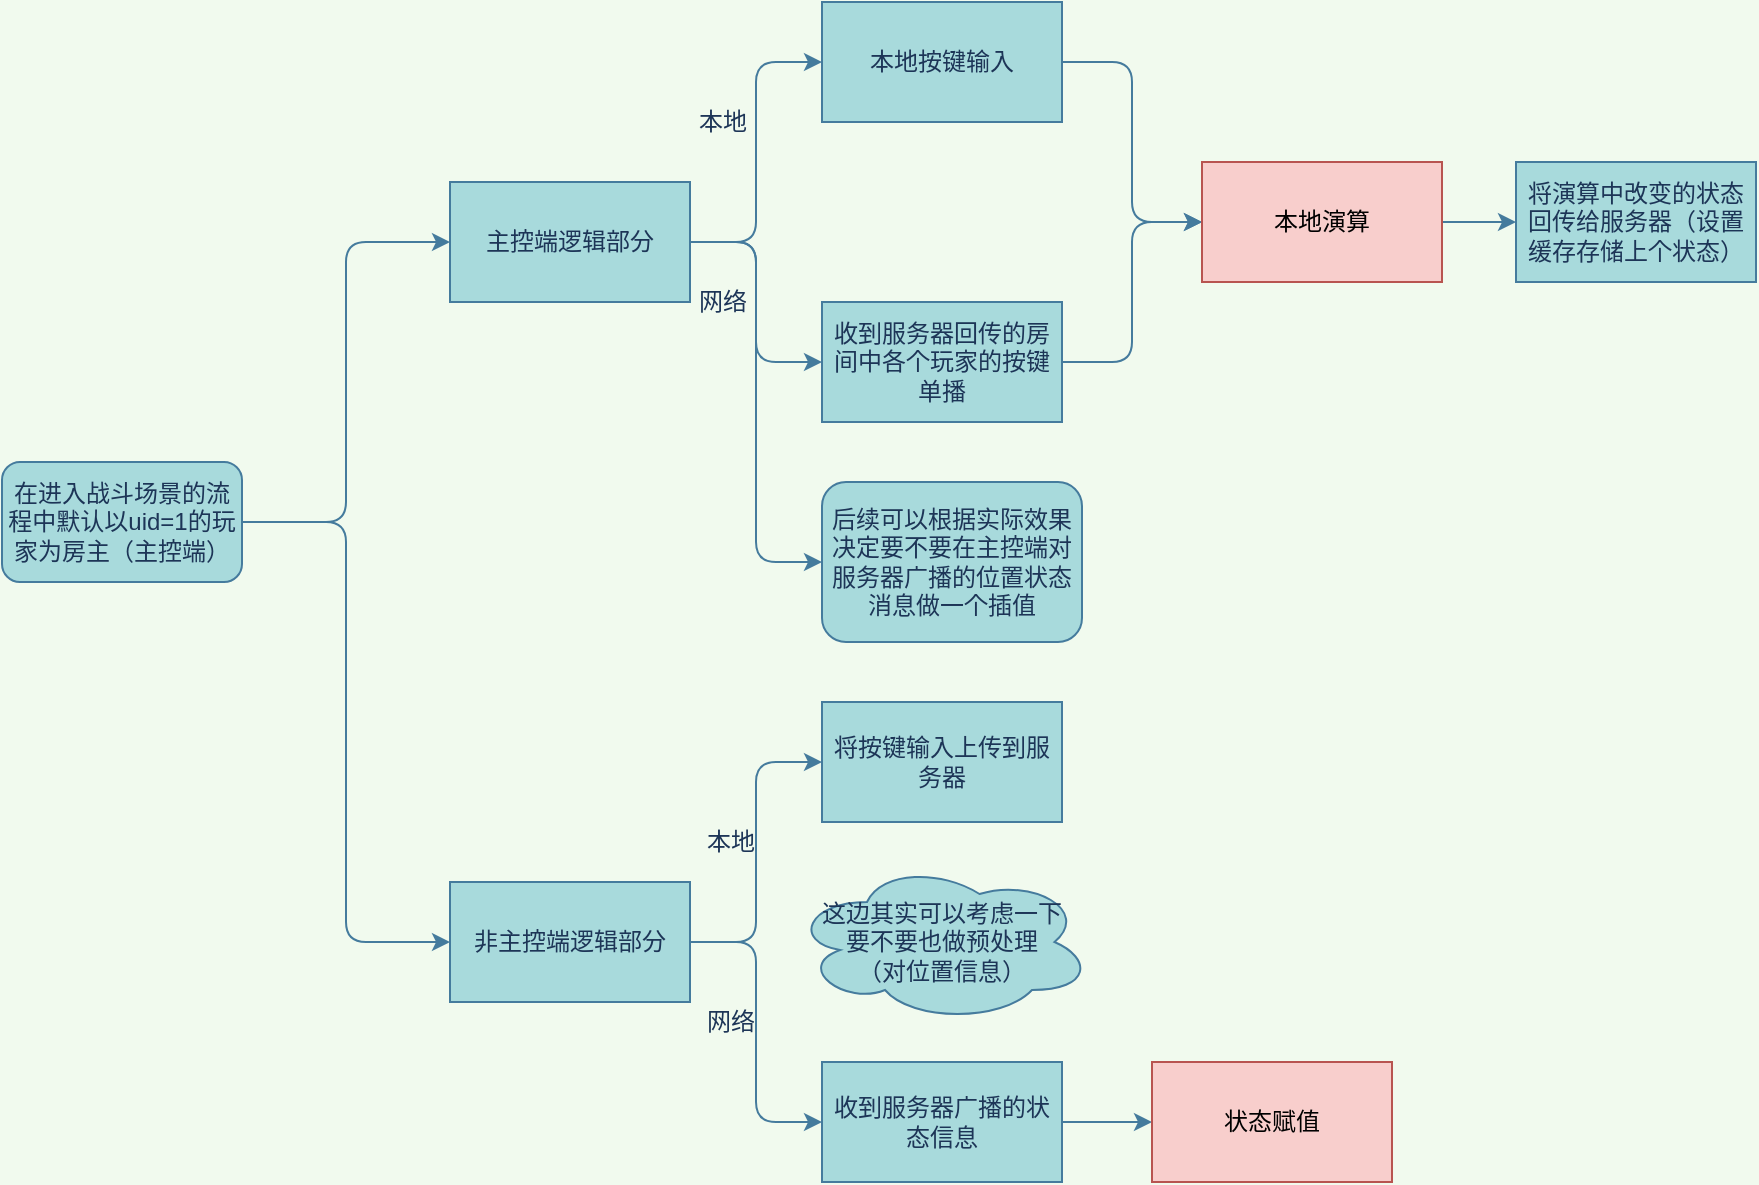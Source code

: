 <mxfile version="14.9.4" type="github">
  <diagram id="iZbAmX5P0z0nILiF87Cm" name="Page-1">
    <mxGraphModel dx="1037" dy="743" grid="1" gridSize="10" guides="1" tooltips="1" connect="1" arrows="1" fold="1" page="1" pageScale="1" pageWidth="827" pageHeight="1169" background="#F1FAEE" math="0" shadow="0">
      <root>
        <mxCell id="0" />
        <mxCell id="1" parent="0" />
        <mxCell id="c_8_bMXXc22yekiWOrj0-10" style="edgeStyle=orthogonalEdgeStyle;curved=0;rounded=1;sketch=0;orthogonalLoop=1;jettySize=auto;html=1;entryX=0;entryY=0.5;entryDx=0;entryDy=0;fontColor=#1D3557;strokeColor=#457B9D;fillColor=#A8DADC;" edge="1" parent="1" source="c_8_bMXXc22yekiWOrj0-1" target="c_8_bMXXc22yekiWOrj0-8">
          <mxGeometry relative="1" as="geometry" />
        </mxCell>
        <mxCell id="c_8_bMXXc22yekiWOrj0-15" style="edgeStyle=orthogonalEdgeStyle;curved=0;rounded=1;sketch=0;orthogonalLoop=1;jettySize=auto;html=1;fontColor=#1D3557;strokeColor=#457B9D;fillColor=#A8DADC;" edge="1" parent="1" source="c_8_bMXXc22yekiWOrj0-1" target="c_8_bMXXc22yekiWOrj0-14">
          <mxGeometry relative="1" as="geometry" />
        </mxCell>
        <mxCell id="c_8_bMXXc22yekiWOrj0-45" style="edgeStyle=orthogonalEdgeStyle;curved=0;rounded=1;sketch=0;orthogonalLoop=1;jettySize=auto;html=1;entryX=0;entryY=0.5;entryDx=0;entryDy=0;fontColor=#1D3557;strokeColor=#457B9D;fillColor=#A8DADC;" edge="1" parent="1" source="c_8_bMXXc22yekiWOrj0-1" target="c_8_bMXXc22yekiWOrj0-44">
          <mxGeometry relative="1" as="geometry" />
        </mxCell>
        <mxCell id="c_8_bMXXc22yekiWOrj0-1" value="主控端逻辑部分" style="rounded=0;whiteSpace=wrap;html=1;fillColor=#A8DADC;strokeColor=#457B9D;fontColor=#1D3557;" vertex="1" parent="1">
          <mxGeometry x="294" y="150" width="120" height="60" as="geometry" />
        </mxCell>
        <mxCell id="c_8_bMXXc22yekiWOrj0-7" style="edgeStyle=orthogonalEdgeStyle;curved=0;rounded=1;sketch=0;orthogonalLoop=1;jettySize=auto;html=1;entryX=0;entryY=0.5;entryDx=0;entryDy=0;fontColor=#1D3557;strokeColor=#457B9D;fillColor=#A8DADC;" edge="1" parent="1" source="c_8_bMXXc22yekiWOrj0-4" target="c_8_bMXXc22yekiWOrj0-1">
          <mxGeometry relative="1" as="geometry" />
        </mxCell>
        <mxCell id="c_8_bMXXc22yekiWOrj0-24" style="edgeStyle=orthogonalEdgeStyle;curved=0;rounded=1;sketch=0;orthogonalLoop=1;jettySize=auto;html=1;entryX=0;entryY=0.5;entryDx=0;entryDy=0;fontColor=#1D3557;strokeColor=#457B9D;fillColor=#A8DADC;" edge="1" parent="1" source="c_8_bMXXc22yekiWOrj0-4" target="c_8_bMXXc22yekiWOrj0-23">
          <mxGeometry relative="1" as="geometry" />
        </mxCell>
        <mxCell id="c_8_bMXXc22yekiWOrj0-4" value="在进入战斗场景的流程中默认以uid=1的玩家为房主（主控端）" style="rounded=1;whiteSpace=wrap;html=1;sketch=0;fontColor=#1D3557;strokeColor=#457B9D;fillColor=#A8DADC;" vertex="1" parent="1">
          <mxGeometry x="70" y="290" width="120" height="60" as="geometry" />
        </mxCell>
        <mxCell id="c_8_bMXXc22yekiWOrj0-21" style="edgeStyle=orthogonalEdgeStyle;curved=0;rounded=1;sketch=0;orthogonalLoop=1;jettySize=auto;html=1;entryX=0;entryY=0.5;entryDx=0;entryDy=0;fontColor=#1D3557;strokeColor=#457B9D;fillColor=#A8DADC;" edge="1" parent="1" source="c_8_bMXXc22yekiWOrj0-8" target="c_8_bMXXc22yekiWOrj0-17">
          <mxGeometry relative="1" as="geometry" />
        </mxCell>
        <mxCell id="c_8_bMXXc22yekiWOrj0-8" value="本地按键输入" style="rounded=0;whiteSpace=wrap;html=1;sketch=0;fontColor=#1D3557;strokeColor=#457B9D;fillColor=#A8DADC;" vertex="1" parent="1">
          <mxGeometry x="480" y="60" width="120" height="60" as="geometry" />
        </mxCell>
        <mxCell id="c_8_bMXXc22yekiWOrj0-11" value="本地" style="text;html=1;align=center;verticalAlign=middle;resizable=0;points=[];autosize=1;strokeColor=none;fontColor=#1D3557;" vertex="1" parent="1">
          <mxGeometry x="410" y="110" width="40" height="20" as="geometry" />
        </mxCell>
        <mxCell id="c_8_bMXXc22yekiWOrj0-22" style="edgeStyle=orthogonalEdgeStyle;curved=0;rounded=1;sketch=0;orthogonalLoop=1;jettySize=auto;html=1;entryX=0;entryY=0.5;entryDx=0;entryDy=0;fontColor=#1D3557;strokeColor=#457B9D;fillColor=#A8DADC;" edge="1" parent="1" source="c_8_bMXXc22yekiWOrj0-14" target="c_8_bMXXc22yekiWOrj0-17">
          <mxGeometry relative="1" as="geometry" />
        </mxCell>
        <mxCell id="c_8_bMXXc22yekiWOrj0-14" value="收到服务器回传的房间中各个玩家的按键单播" style="rounded=0;whiteSpace=wrap;html=1;sketch=0;fontColor=#1D3557;strokeColor=#457B9D;fillColor=#A8DADC;" vertex="1" parent="1">
          <mxGeometry x="480" y="210" width="120" height="60" as="geometry" />
        </mxCell>
        <mxCell id="c_8_bMXXc22yekiWOrj0-16" value="网络" style="text;html=1;align=center;verticalAlign=middle;resizable=0;points=[];autosize=1;strokeColor=none;fontColor=#1D3557;" vertex="1" parent="1">
          <mxGeometry x="410" y="200" width="40" height="20" as="geometry" />
        </mxCell>
        <mxCell id="c_8_bMXXc22yekiWOrj0-34" style="edgeStyle=orthogonalEdgeStyle;curved=0;rounded=1;sketch=0;orthogonalLoop=1;jettySize=auto;html=1;fontColor=#1D3557;strokeColor=#457B9D;fillColor=#A8DADC;" edge="1" parent="1" source="c_8_bMXXc22yekiWOrj0-17" target="c_8_bMXXc22yekiWOrj0-33">
          <mxGeometry relative="1" as="geometry" />
        </mxCell>
        <mxCell id="c_8_bMXXc22yekiWOrj0-17" value="本地演算" style="rounded=0;whiteSpace=wrap;html=1;sketch=0;strokeColor=#b85450;fillColor=#f8cecc;" vertex="1" parent="1">
          <mxGeometry x="670" y="140" width="120" height="60" as="geometry" />
        </mxCell>
        <mxCell id="c_8_bMXXc22yekiWOrj0-19" value="将按键输入上传到服务器" style="rounded=0;whiteSpace=wrap;html=1;sketch=0;fontColor=#1D3557;strokeColor=#457B9D;fillColor=#A8DADC;" vertex="1" parent="1">
          <mxGeometry x="480" y="410" width="120" height="60" as="geometry" />
        </mxCell>
        <mxCell id="c_8_bMXXc22yekiWOrj0-25" style="edgeStyle=orthogonalEdgeStyle;curved=0;rounded=1;sketch=0;orthogonalLoop=1;jettySize=auto;html=1;entryX=0;entryY=0.5;entryDx=0;entryDy=0;fontColor=#1D3557;strokeColor=#457B9D;fillColor=#A8DADC;" edge="1" parent="1" source="c_8_bMXXc22yekiWOrj0-23" target="c_8_bMXXc22yekiWOrj0-19">
          <mxGeometry relative="1" as="geometry" />
        </mxCell>
        <mxCell id="c_8_bMXXc22yekiWOrj0-28" style="edgeStyle=orthogonalEdgeStyle;curved=0;rounded=1;sketch=0;orthogonalLoop=1;jettySize=auto;html=1;entryX=0;entryY=0.5;entryDx=0;entryDy=0;fontColor=#1D3557;strokeColor=#457B9D;fillColor=#A8DADC;" edge="1" parent="1" source="c_8_bMXXc22yekiWOrj0-23" target="c_8_bMXXc22yekiWOrj0-27">
          <mxGeometry relative="1" as="geometry" />
        </mxCell>
        <mxCell id="c_8_bMXXc22yekiWOrj0-23" value="非主控端逻辑部分" style="rounded=0;whiteSpace=wrap;html=1;sketch=0;fontColor=#1D3557;strokeColor=#457B9D;fillColor=#A8DADC;" vertex="1" parent="1">
          <mxGeometry x="294" y="500" width="120" height="60" as="geometry" />
        </mxCell>
        <mxCell id="c_8_bMXXc22yekiWOrj0-26" value="本地" style="text;html=1;align=center;verticalAlign=middle;resizable=0;points=[];autosize=1;strokeColor=none;fontColor=#1D3557;" vertex="1" parent="1">
          <mxGeometry x="414" y="470" width="40" height="20" as="geometry" />
        </mxCell>
        <mxCell id="c_8_bMXXc22yekiWOrj0-32" style="edgeStyle=orthogonalEdgeStyle;curved=0;rounded=1;sketch=0;orthogonalLoop=1;jettySize=auto;html=1;entryX=0;entryY=0.5;entryDx=0;entryDy=0;fontColor=#1D3557;strokeColor=#457B9D;fillColor=#A8DADC;" edge="1" parent="1" source="c_8_bMXXc22yekiWOrj0-27" target="c_8_bMXXc22yekiWOrj0-30">
          <mxGeometry relative="1" as="geometry" />
        </mxCell>
        <mxCell id="c_8_bMXXc22yekiWOrj0-27" value="收到服务器广播的状态信息" style="rounded=0;whiteSpace=wrap;html=1;sketch=0;fontColor=#1D3557;strokeColor=#457B9D;fillColor=#A8DADC;" vertex="1" parent="1">
          <mxGeometry x="480" y="590" width="120" height="60" as="geometry" />
        </mxCell>
        <mxCell id="c_8_bMXXc22yekiWOrj0-29" value="网络" style="text;html=1;align=center;verticalAlign=middle;resizable=0;points=[];autosize=1;strokeColor=none;fontColor=#1D3557;" vertex="1" parent="1">
          <mxGeometry x="414" y="560" width="40" height="20" as="geometry" />
        </mxCell>
        <mxCell id="c_8_bMXXc22yekiWOrj0-30" value="状态赋值" style="rounded=0;whiteSpace=wrap;html=1;sketch=0;strokeColor=#b85450;fillColor=#f8cecc;" vertex="1" parent="1">
          <mxGeometry x="645" y="590" width="120" height="60" as="geometry" />
        </mxCell>
        <mxCell id="c_8_bMXXc22yekiWOrj0-33" value="将演算中改变的状态回传给服务器（设置缓存存储上个状态）" style="rounded=0;whiteSpace=wrap;html=1;sketch=0;fontColor=#1D3557;strokeColor=#457B9D;fillColor=#A8DADC;" vertex="1" parent="1">
          <mxGeometry x="827" y="140" width="120" height="60" as="geometry" />
        </mxCell>
        <mxCell id="c_8_bMXXc22yekiWOrj0-44" value="&lt;span&gt;后续可以根据实际效果&lt;/span&gt;&lt;span&gt;决定要不要在主控端&lt;/span&gt;&lt;span&gt;对服务器广播的位置&lt;/span&gt;&lt;span&gt;状态消息做一个插值&lt;/span&gt;" style="rounded=1;whiteSpace=wrap;html=1;sketch=0;fontColor=#1D3557;strokeColor=#457B9D;fillColor=#A8DADC;" vertex="1" parent="1">
          <mxGeometry x="480" y="300" width="130" height="80" as="geometry" />
        </mxCell>
        <mxCell id="c_8_bMXXc22yekiWOrj0-47" value="这边其实可以考虑一下&lt;br&gt;要不要也做预处理&lt;br&gt;（对位置信息）" style="ellipse;shape=cloud;whiteSpace=wrap;html=1;rounded=0;sketch=0;fontColor=#1D3557;strokeColor=#457B9D;fillColor=#A8DADC;" vertex="1" parent="1">
          <mxGeometry x="465" y="490" width="150" height="80" as="geometry" />
        </mxCell>
      </root>
    </mxGraphModel>
  </diagram>
</mxfile>
